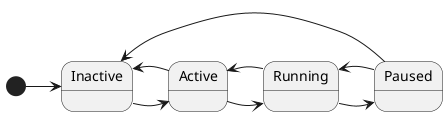 @startuml
'https://plantuml.com/state-diagram

[*] -> Inactive
Inactive -> Active

Active -> Inactive
Active -> Running
Running -> Paused
Running -> Active
Paused -> Running
Paused -> Inactive

@enduml